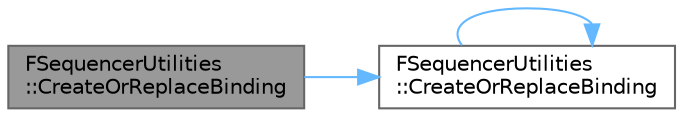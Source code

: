 digraph "FSequencerUtilities::CreateOrReplaceBinding"
{
 // INTERACTIVE_SVG=YES
 // LATEX_PDF_SIZE
  bgcolor="transparent";
  edge [fontname=Helvetica,fontsize=10,labelfontname=Helvetica,labelfontsize=10];
  node [fontname=Helvetica,fontsize=10,shape=box,height=0.2,width=0.4];
  rankdir="LR";
  Node1 [id="Node000001",label="FSequencerUtilities\l::CreateOrReplaceBinding",height=0.2,width=0.4,color="gray40", fillcolor="grey60", style="filled", fontcolor="black",tooltip=" "];
  Node1 -> Node2 [id="edge1_Node000001_Node000002",color="steelblue1",style="solid",tooltip=" "];
  Node2 [id="Node000002",label="FSequencerUtilities\l::CreateOrReplaceBinding",height=0.2,width=0.4,color="grey40", fillcolor="white", style="filled",URL="$d0/d67/structFSequencerUtilities.html#ae99c80ff38f3414359617e7488ba8bca",tooltip=" "];
  Node2 -> Node2 [id="edge2_Node000002_Node000002",color="steelblue1",style="solid",tooltip=" "];
}
